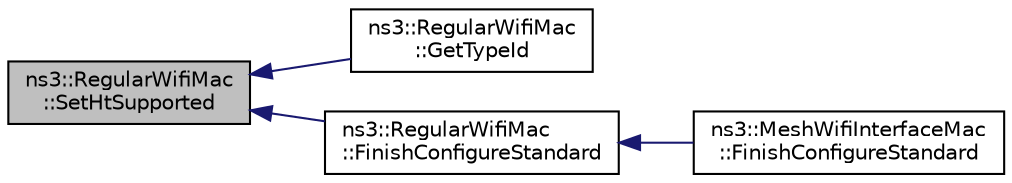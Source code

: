digraph "ns3::RegularWifiMac::SetHtSupported"
{
  edge [fontname="Helvetica",fontsize="10",labelfontname="Helvetica",labelfontsize="10"];
  node [fontname="Helvetica",fontsize="10",shape=record];
  rankdir="LR";
  Node1 [label="ns3::RegularWifiMac\l::SetHtSupported",height=0.2,width=0.4,color="black", fillcolor="grey75", style="filled", fontcolor="black"];
  Node1 -> Node2 [dir="back",color="midnightblue",fontsize="10",style="solid"];
  Node2 [label="ns3::RegularWifiMac\l::GetTypeId",height=0.2,width=0.4,color="black", fillcolor="white", style="filled",URL="$df/db9/classns3_1_1RegularWifiMac.html#a8f882e251de837e5cc2022b25604dc01",tooltip="Get the type ID. "];
  Node1 -> Node3 [dir="back",color="midnightblue",fontsize="10",style="solid"];
  Node3 [label="ns3::RegularWifiMac\l::FinishConfigureStandard",height=0.2,width=0.4,color="black", fillcolor="white", style="filled",URL="$df/db9/classns3_1_1RegularWifiMac.html#aa023d7c243c107c737d0a7acf865f066"];
  Node3 -> Node4 [dir="back",color="midnightblue",fontsize="10",style="solid"];
  Node4 [label="ns3::MeshWifiInterfaceMac\l::FinishConfigureStandard",height=0.2,width=0.4,color="black", fillcolor="white", style="filled",URL="$d0/dd8/classns3_1_1MeshWifiInterfaceMac.html#a3eee38ccb3ae4469618acae24c519155"];
}
